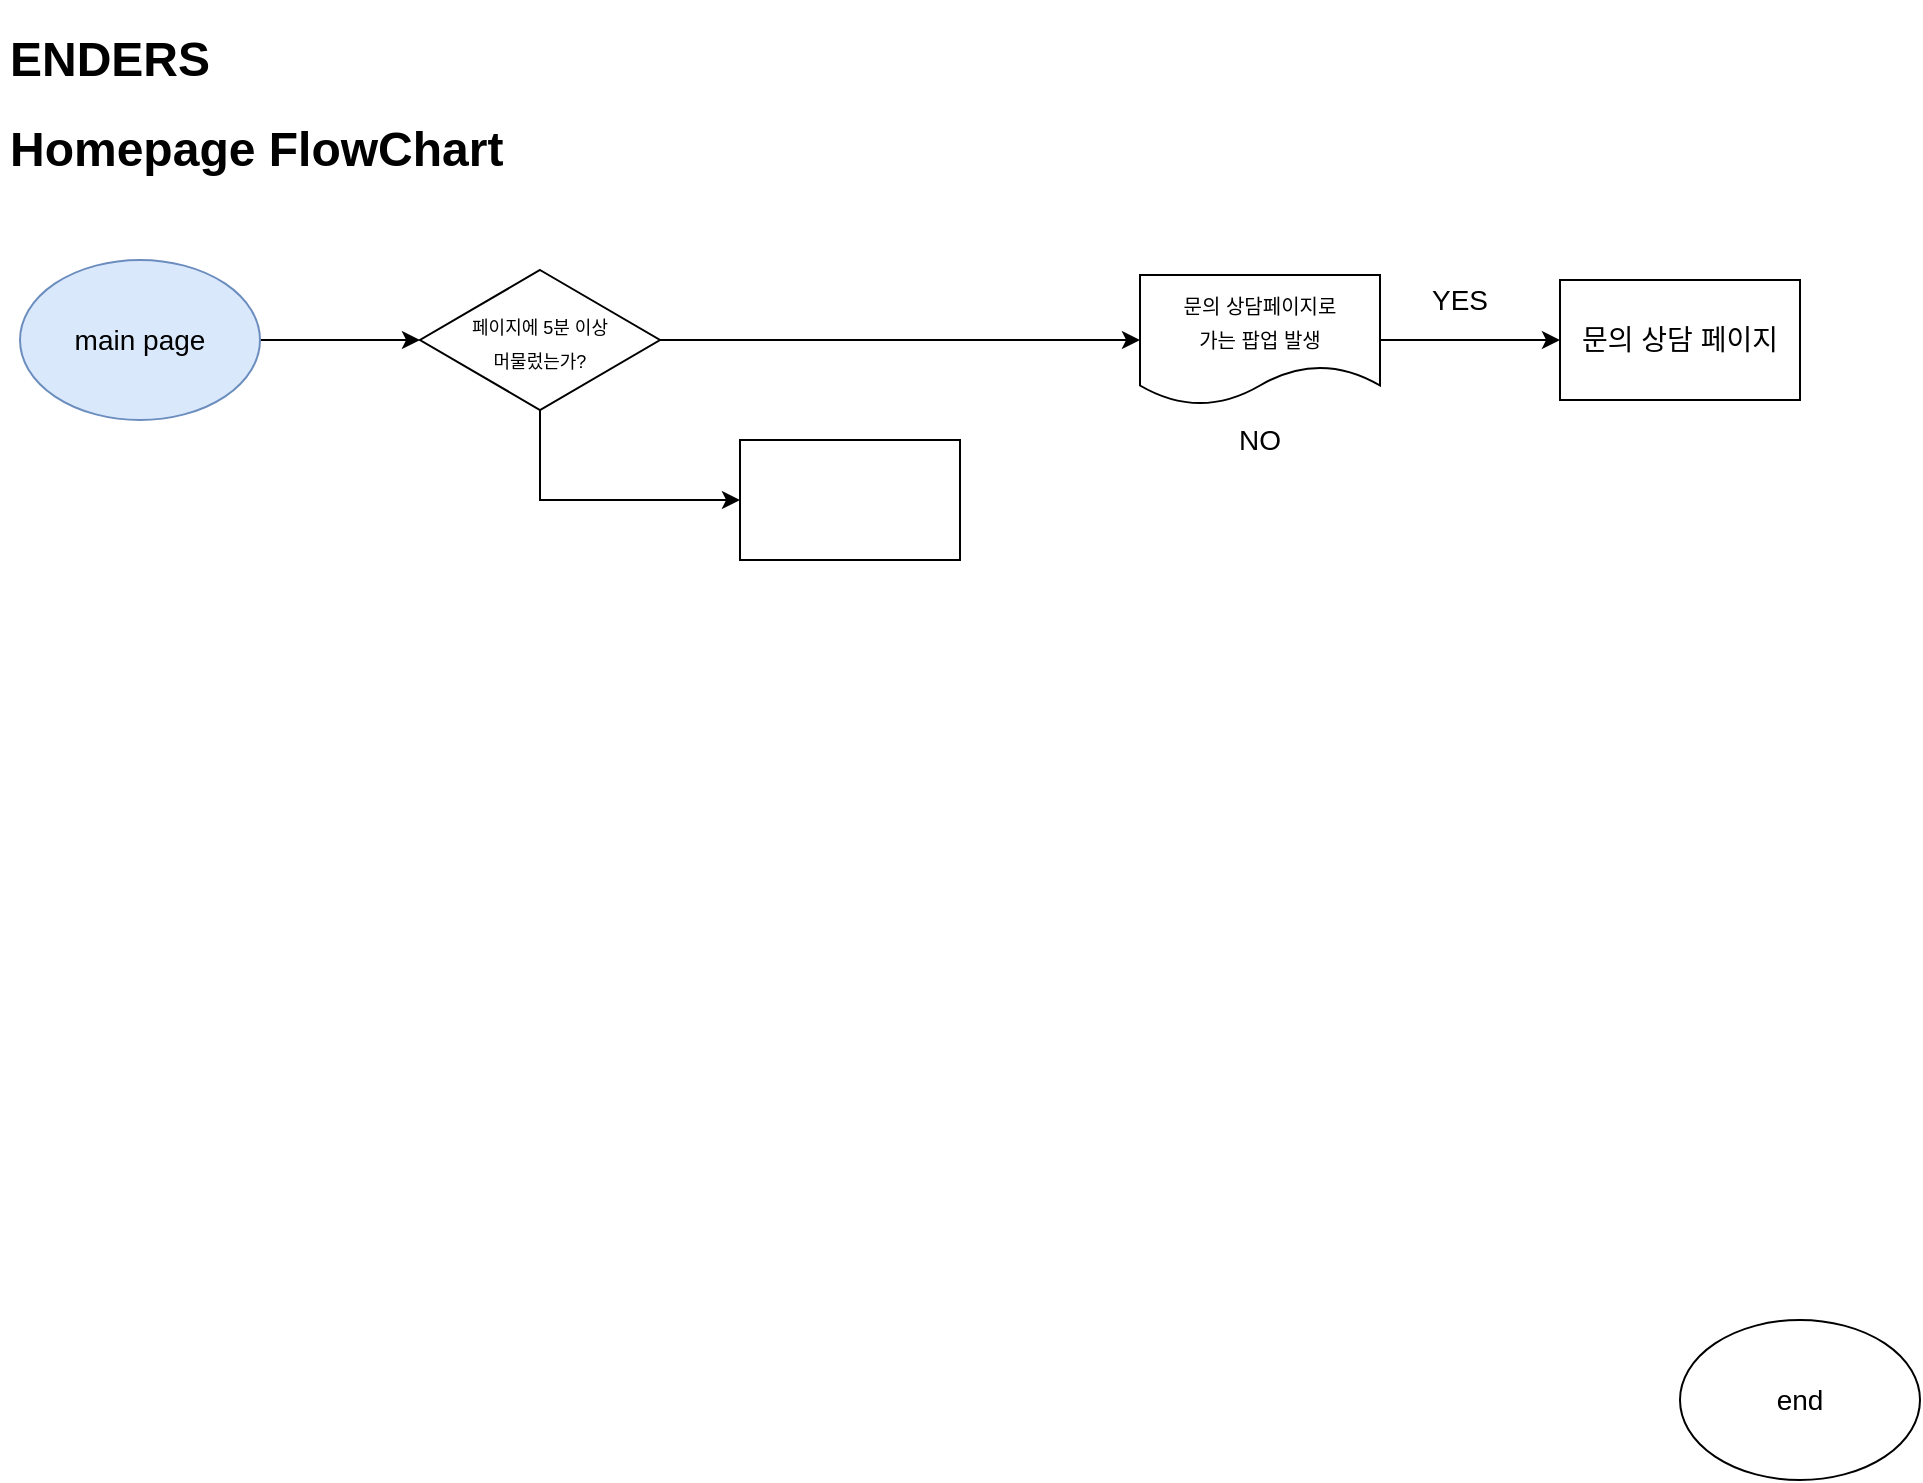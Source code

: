 <mxfile version="14.7.6" type="github">
  <diagram name="Page-1" id="8ce9d11a-91a2-4d17-14d8-a56ed91bf033">
    <mxGraphModel dx="593" dy="313" grid="1" gridSize="10" guides="1" tooltips="1" connect="1" arrows="1" fold="1" page="1" pageScale="1" pageWidth="1100" pageHeight="850" background="none" math="0" shadow="0">
      <root>
        <mxCell id="0" />
        <mxCell id="1" parent="0" />
        <mxCell id="ca17TIdBnsyqAy06iOv3-6" style="edgeStyle=orthogonalEdgeStyle;rounded=0;orthogonalLoop=1;jettySize=auto;html=1;exitX=1;exitY=0.5;exitDx=0;exitDy=0;entryX=0;entryY=0.5;entryDx=0;entryDy=0;fontSize=14;" edge="1" parent="1" source="ca17TIdBnsyqAy06iOv3-1" target="ca17TIdBnsyqAy06iOv3-4">
          <mxGeometry relative="1" as="geometry" />
        </mxCell>
        <mxCell id="ca17TIdBnsyqAy06iOv3-1" value="main page" style="ellipse;whiteSpace=wrap;html=1;fontSize=14;fillColor=#dae8fc;strokeColor=#6c8ebf;" vertex="1" parent="1">
          <mxGeometry x="70" y="160" width="120" height="80" as="geometry" />
        </mxCell>
        <mxCell id="ca17TIdBnsyqAy06iOv3-2" value="&lt;h1&gt;ENDERS&amp;nbsp;&lt;/h1&gt;&lt;h1&gt;Homepage FlowChart&lt;/h1&gt;&lt;p&gt;&lt;br&gt;&lt;/p&gt;" style="text;html=1;strokeColor=none;fillColor=none;spacing=5;spacingTop=-20;whiteSpace=wrap;overflow=hidden;rounded=0;" vertex="1" parent="1">
          <mxGeometry x="60" y="40" width="330" height="120" as="geometry" />
        </mxCell>
        <mxCell id="ca17TIdBnsyqAy06iOv3-3" value="end" style="ellipse;whiteSpace=wrap;html=1;fontSize=14;" vertex="1" parent="1">
          <mxGeometry x="900" y="690" width="120" height="80" as="geometry" />
        </mxCell>
        <mxCell id="ca17TIdBnsyqAy06iOv3-7" style="edgeStyle=orthogonalEdgeStyle;rounded=0;orthogonalLoop=1;jettySize=auto;html=1;fontSize=14;entryX=0;entryY=0.5;entryDx=0;entryDy=0;" edge="1" parent="1" source="ca17TIdBnsyqAy06iOv3-4" target="ca17TIdBnsyqAy06iOv3-8">
          <mxGeometry relative="1" as="geometry">
            <mxPoint x="470" y="200" as="targetPoint" />
          </mxGeometry>
        </mxCell>
        <mxCell id="ca17TIdBnsyqAy06iOv3-9" style="edgeStyle=orthogonalEdgeStyle;rounded=0;orthogonalLoop=1;jettySize=auto;html=1;fontSize=14;entryX=0;entryY=0.5;entryDx=0;entryDy=0;exitX=0.5;exitY=1;exitDx=0;exitDy=0;" edge="1" parent="1" source="ca17TIdBnsyqAy06iOv3-4" target="ca17TIdBnsyqAy06iOv3-10">
          <mxGeometry relative="1" as="geometry">
            <mxPoint x="330" y="280" as="targetPoint" />
            <Array as="points">
              <mxPoint x="330" y="280" />
            </Array>
          </mxGeometry>
        </mxCell>
        <mxCell id="ca17TIdBnsyqAy06iOv3-4" value="&lt;font style=&quot;font-size: 9px&quot;&gt;페이지에 5분 이상&lt;br&gt;&amp;nbsp;머물렀는가?&amp;nbsp;&lt;/font&gt;" style="rhombus;whiteSpace=wrap;html=1;fontSize=14;" vertex="1" parent="1">
          <mxGeometry x="270" y="165" width="120" height="70" as="geometry" />
        </mxCell>
        <mxCell id="ca17TIdBnsyqAy06iOv3-17" value="" style="edgeStyle=orthogonalEdgeStyle;rounded=0;orthogonalLoop=1;jettySize=auto;html=1;fontSize=14;" edge="1" parent="1" source="ca17TIdBnsyqAy06iOv3-8" target="ca17TIdBnsyqAy06iOv3-16">
          <mxGeometry relative="1" as="geometry" />
        </mxCell>
        <mxCell id="ca17TIdBnsyqAy06iOv3-8" value="&lt;font style=&quot;font-size: 10px&quot;&gt;문의 상담페이지로 &lt;br&gt;가는 팝업 발생&lt;/font&gt;" style="shape=document;whiteSpace=wrap;html=1;boundedLbl=1;fontSize=14;" vertex="1" parent="1">
          <mxGeometry x="630" y="167.5" width="120" height="65" as="geometry" />
        </mxCell>
        <mxCell id="ca17TIdBnsyqAy06iOv3-10" value="" style="rounded=0;whiteSpace=wrap;html=1;fontSize=14;" vertex="1" parent="1">
          <mxGeometry x="430" y="250" width="110" height="60" as="geometry" />
        </mxCell>
        <mxCell id="ca17TIdBnsyqAy06iOv3-16" value="문의 상담 페이지" style="whiteSpace=wrap;html=1;fontSize=14;" vertex="1" parent="1">
          <mxGeometry x="840" y="170" width="120" height="60" as="geometry" />
        </mxCell>
        <mxCell id="ca17TIdBnsyqAy06iOv3-18" value="YES" style="text;html=1;strokeColor=none;fillColor=none;align=center;verticalAlign=middle;whiteSpace=wrap;rounded=0;fontSize=14;" vertex="1" parent="1">
          <mxGeometry x="770" y="170" width="40" height="20" as="geometry" />
        </mxCell>
        <mxCell id="ca17TIdBnsyqAy06iOv3-19" style="edgeStyle=orthogonalEdgeStyle;rounded=0;orthogonalLoop=1;jettySize=auto;html=1;exitX=0.5;exitY=1;exitDx=0;exitDy=0;fontSize=14;" edge="1" parent="1" source="ca17TIdBnsyqAy06iOv3-18" target="ca17TIdBnsyqAy06iOv3-18">
          <mxGeometry relative="1" as="geometry" />
        </mxCell>
        <mxCell id="ca17TIdBnsyqAy06iOv3-20" value="NO" style="text;html=1;strokeColor=none;fillColor=none;align=center;verticalAlign=middle;whiteSpace=wrap;rounded=0;fontSize=14;" vertex="1" parent="1">
          <mxGeometry x="670" y="240" width="40" height="20" as="geometry" />
        </mxCell>
      </root>
    </mxGraphModel>
  </diagram>
</mxfile>
